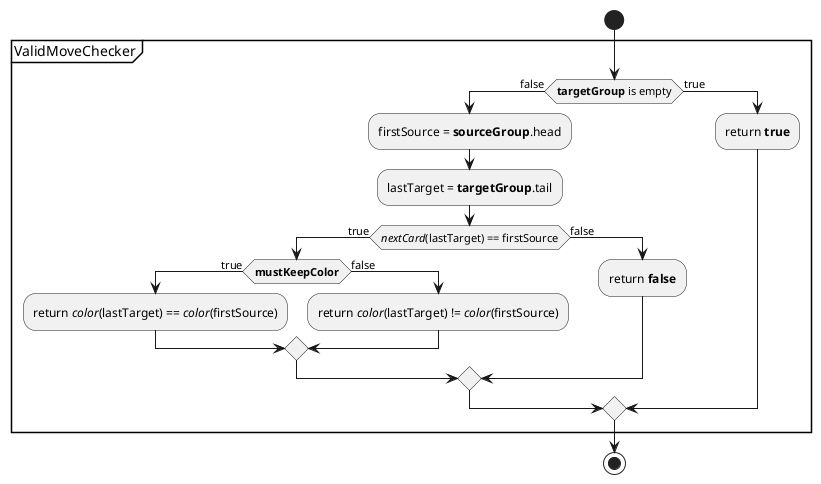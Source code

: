 @startuml
'https://plantuml.com/activity-diagram-beta

start
partition ValidMoveChecker {
   if (**targetGroup** is empty) then (false)
      :firstSource = **sourceGroup**.head;
      :lastTarget = **targetGroup**.tail;
      if (//nextCard//(lastTarget) == firstSource) then (true)
         if (**mustKeepColor**) then (true)
            :return //color//(lastTarget) == //color//(firstSource);
         else (false)
            :return //color//(lastTarget) != //color//(firstSource);
         endif
      else (false)
         :return **false**;
      endif
   else (true)
      :return **true**;
   endif
}

stop
@enduml
